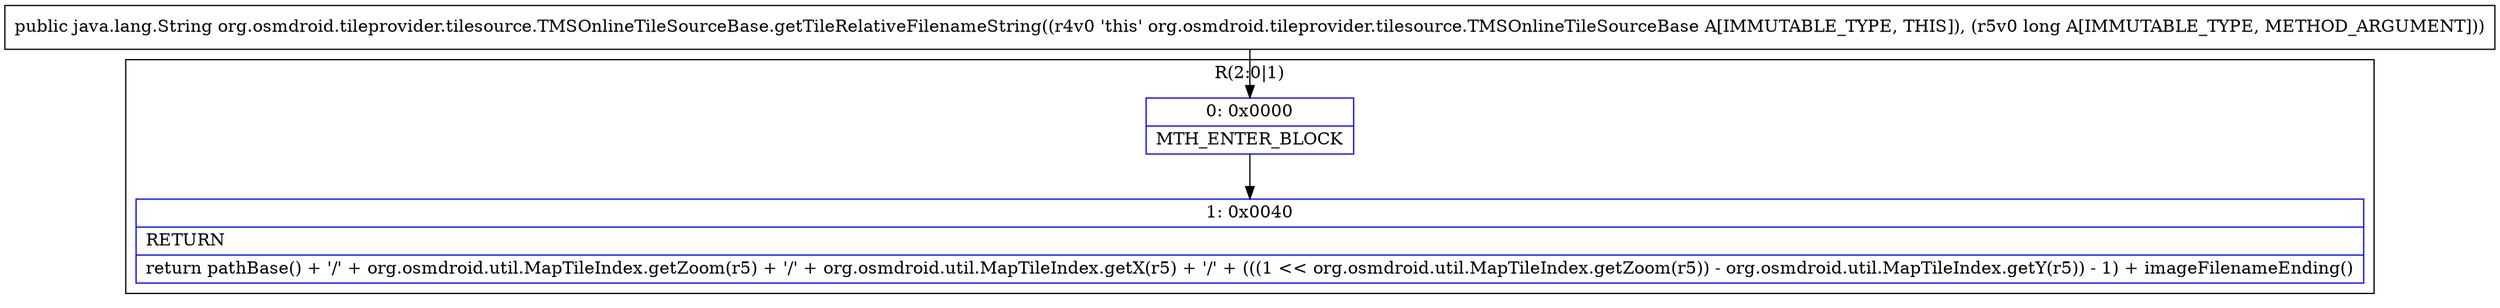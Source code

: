 digraph "CFG fororg.osmdroid.tileprovider.tilesource.TMSOnlineTileSourceBase.getTileRelativeFilenameString(J)Ljava\/lang\/String;" {
subgraph cluster_Region_23678518 {
label = "R(2:0|1)";
node [shape=record,color=blue];
Node_0 [shape=record,label="{0\:\ 0x0000|MTH_ENTER_BLOCK\l}"];
Node_1 [shape=record,label="{1\:\ 0x0040|RETURN\l|return pathBase() + '\/' + org.osmdroid.util.MapTileIndex.getZoom(r5) + '\/' + org.osmdroid.util.MapTileIndex.getX(r5) + '\/' + (((1 \<\< org.osmdroid.util.MapTileIndex.getZoom(r5)) \- org.osmdroid.util.MapTileIndex.getY(r5)) \- 1) + imageFilenameEnding()\l}"];
}
MethodNode[shape=record,label="{public java.lang.String org.osmdroid.tileprovider.tilesource.TMSOnlineTileSourceBase.getTileRelativeFilenameString((r4v0 'this' org.osmdroid.tileprovider.tilesource.TMSOnlineTileSourceBase A[IMMUTABLE_TYPE, THIS]), (r5v0 long A[IMMUTABLE_TYPE, METHOD_ARGUMENT])) }"];
MethodNode -> Node_0;
Node_0 -> Node_1;
}

